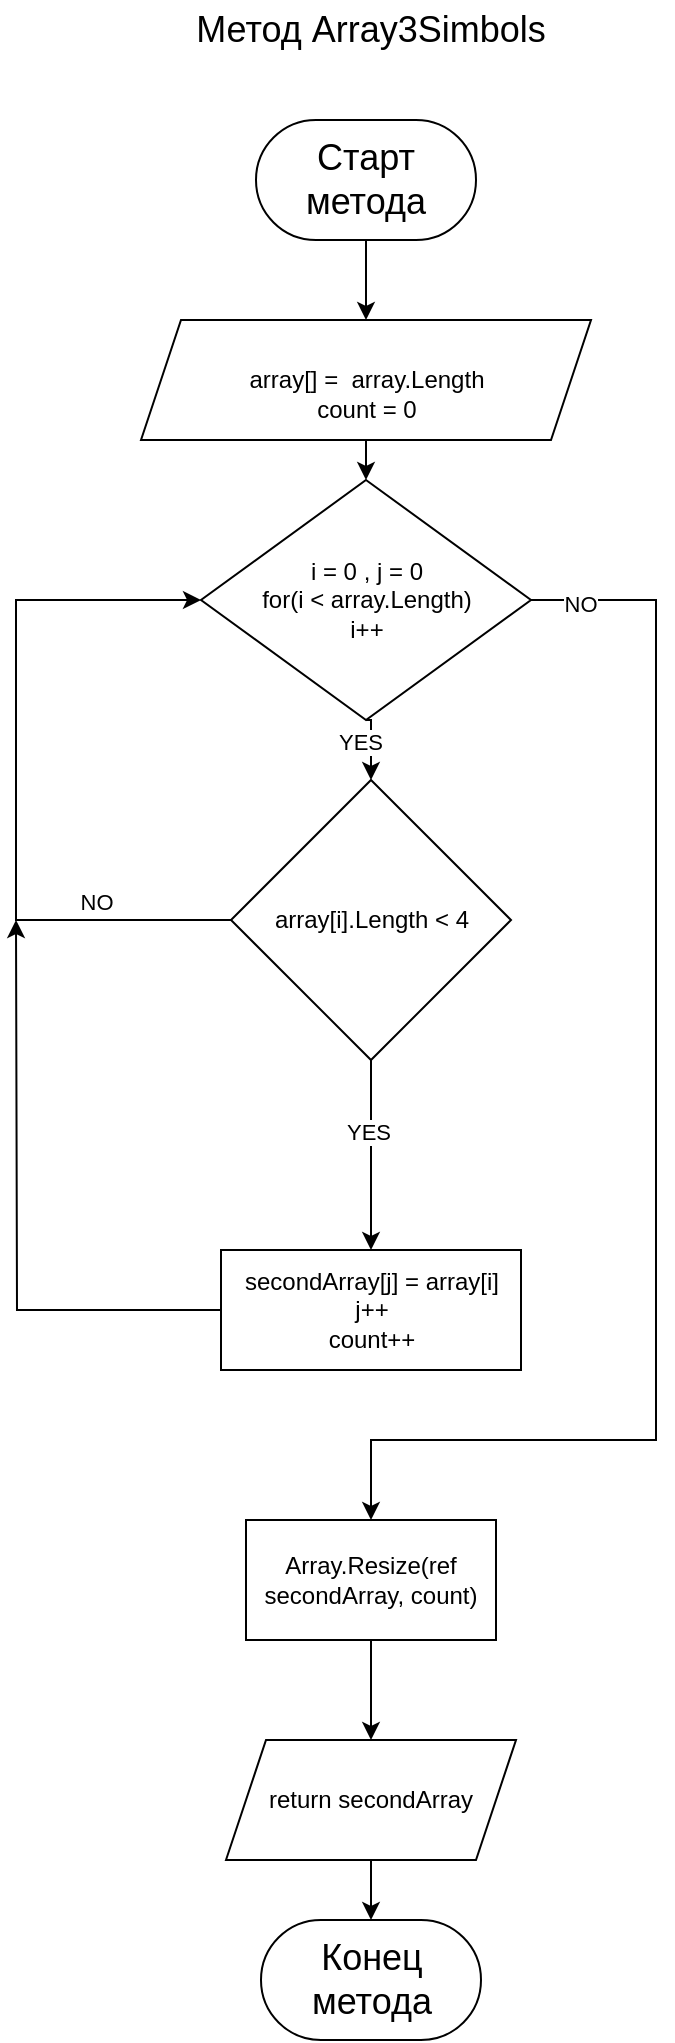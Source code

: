 <mxfile version="21.1.1" type="device">
  <diagram name="Страница 1" id="LG3OhORqMKGblikTHLN8">
    <mxGraphModel dx="742" dy="1888" grid="1" gridSize="10" guides="1" tooltips="1" connect="1" arrows="1" fold="1" page="1" pageScale="1" pageWidth="827" pageHeight="1169" math="0" shadow="0">
      <root>
        <mxCell id="0" />
        <mxCell id="1" parent="0" />
        <mxCell id="bpuN4qRB9xjqteAmPjAy-14" style="edgeStyle=orthogonalEdgeStyle;rounded=0;orthogonalLoop=1;jettySize=auto;html=1;exitX=0.5;exitY=1;exitDx=0;exitDy=0;entryX=0.5;entryY=0;entryDx=0;entryDy=0;" edge="1" parent="1" source="bpuN4qRB9xjqteAmPjAy-2" target="bpuN4qRB9xjqteAmPjAy-3">
          <mxGeometry relative="1" as="geometry" />
        </mxCell>
        <mxCell id="bpuN4qRB9xjqteAmPjAy-2" value="&lt;font style=&quot;font-size: 18px;&quot;&gt;Старт метода&lt;/font&gt;" style="rounded=1;whiteSpace=wrap;html=1;arcSize=50;" vertex="1" parent="1">
          <mxGeometry x="320" y="20" width="110" height="60" as="geometry" />
        </mxCell>
        <mxCell id="bpuN4qRB9xjqteAmPjAy-13" style="edgeStyle=orthogonalEdgeStyle;rounded=0;orthogonalLoop=1;jettySize=auto;html=1;exitX=0.5;exitY=1;exitDx=0;exitDy=0;entryX=0.5;entryY=0;entryDx=0;entryDy=0;" edge="1" parent="1" source="bpuN4qRB9xjqteAmPjAy-3" target="bpuN4qRB9xjqteAmPjAy-4">
          <mxGeometry relative="1" as="geometry" />
        </mxCell>
        <mxCell id="bpuN4qRB9xjqteAmPjAy-3" value="&lt;br&gt;array[] =&amp;nbsp; array.Length&lt;br&gt;count = 0" style="shape=parallelogram;perimeter=parallelogramPerimeter;whiteSpace=wrap;html=1;fixedSize=1;" vertex="1" parent="1">
          <mxGeometry x="262.5" y="120" width="225" height="60" as="geometry" />
        </mxCell>
        <mxCell id="bpuN4qRB9xjqteAmPjAy-17" style="edgeStyle=orthogonalEdgeStyle;rounded=0;orthogonalLoop=1;jettySize=auto;html=1;exitX=0.5;exitY=1;exitDx=0;exitDy=0;entryX=0.5;entryY=0;entryDx=0;entryDy=0;" edge="1" parent="1" source="bpuN4qRB9xjqteAmPjAy-4" target="bpuN4qRB9xjqteAmPjAy-5">
          <mxGeometry relative="1" as="geometry" />
        </mxCell>
        <mxCell id="bpuN4qRB9xjqteAmPjAy-23" style="edgeStyle=orthogonalEdgeStyle;rounded=0;orthogonalLoop=1;jettySize=auto;html=1;exitX=1;exitY=0.5;exitDx=0;exitDy=0;entryX=0.5;entryY=0;entryDx=0;entryDy=0;" edge="1" parent="1" source="bpuN4qRB9xjqteAmPjAy-4" target="bpuN4qRB9xjqteAmPjAy-24">
          <mxGeometry relative="1" as="geometry">
            <mxPoint x="480" y="340" as="targetPoint" />
            <Array as="points">
              <mxPoint x="520" y="260" />
              <mxPoint x="520" y="680" />
              <mxPoint x="378" y="680" />
            </Array>
          </mxGeometry>
        </mxCell>
        <mxCell id="bpuN4qRB9xjqteAmPjAy-4" value="i = 0 , j = 0&lt;br&gt;for(i &amp;lt; array.Length)&lt;br&gt;i++" style="rhombus;whiteSpace=wrap;html=1;" vertex="1" parent="1">
          <mxGeometry x="292.5" y="200" width="165" height="120" as="geometry" />
        </mxCell>
        <mxCell id="bpuN4qRB9xjqteAmPjAy-10" style="edgeStyle=orthogonalEdgeStyle;rounded=0;orthogonalLoop=1;jettySize=auto;html=1;exitX=0;exitY=0.5;exitDx=0;exitDy=0;entryX=0;entryY=0.5;entryDx=0;entryDy=0;" edge="1" parent="1" source="bpuN4qRB9xjqteAmPjAy-5" target="bpuN4qRB9xjqteAmPjAy-4">
          <mxGeometry relative="1" as="geometry">
            <Array as="points">
              <mxPoint x="200" y="420" />
              <mxPoint x="200" y="260" />
            </Array>
          </mxGeometry>
        </mxCell>
        <mxCell id="bpuN4qRB9xjqteAmPjAy-11" value="NO" style="edgeLabel;html=1;align=center;verticalAlign=middle;resizable=0;points=[];" vertex="1" connectable="0" parent="bpuN4qRB9xjqteAmPjAy-10">
          <mxGeometry x="-0.09" y="1" relative="1" as="geometry">
            <mxPoint x="41" y="47" as="offset" />
          </mxGeometry>
        </mxCell>
        <mxCell id="bpuN4qRB9xjqteAmPjAy-21" value="" style="edgeStyle=orthogonalEdgeStyle;rounded=0;orthogonalLoop=1;jettySize=auto;html=1;" edge="1" parent="1" source="bpuN4qRB9xjqteAmPjAy-5" target="bpuN4qRB9xjqteAmPjAy-6">
          <mxGeometry relative="1" as="geometry" />
        </mxCell>
        <mxCell id="bpuN4qRB9xjqteAmPjAy-22" value="YES" style="edgeLabel;html=1;align=center;verticalAlign=middle;resizable=0;points=[];" vertex="1" connectable="0" parent="bpuN4qRB9xjqteAmPjAy-21">
          <mxGeometry x="-0.242" y="-2" relative="1" as="geometry">
            <mxPoint as="offset" />
          </mxGeometry>
        </mxCell>
        <mxCell id="bpuN4qRB9xjqteAmPjAy-5" value="array[i].Length &amp;lt; 4" style="rhombus;whiteSpace=wrap;html=1;" vertex="1" parent="1">
          <mxGeometry x="307.5" y="350" width="140" height="140" as="geometry" />
        </mxCell>
        <mxCell id="bpuN4qRB9xjqteAmPjAy-28" style="edgeStyle=orthogonalEdgeStyle;rounded=0;orthogonalLoop=1;jettySize=auto;html=1;exitX=0;exitY=0.5;exitDx=0;exitDy=0;" edge="1" parent="1" source="bpuN4qRB9xjqteAmPjAy-6">
          <mxGeometry relative="1" as="geometry">
            <mxPoint x="200" y="420" as="targetPoint" />
          </mxGeometry>
        </mxCell>
        <mxCell id="bpuN4qRB9xjqteAmPjAy-6" value="secondArray[j] = array[i]&lt;br&gt;j++&lt;br&gt;count++" style="rounded=0;whiteSpace=wrap;html=1;" vertex="1" parent="1">
          <mxGeometry x="302.5" y="585" width="150" height="60" as="geometry" />
        </mxCell>
        <mxCell id="bpuN4qRB9xjqteAmPjAy-15" value="&lt;font style=&quot;font-size: 18px;&quot;&gt;Метод Array3Simbols&lt;/font&gt;" style="text;html=1;strokeColor=none;fillColor=none;align=center;verticalAlign=middle;whiteSpace=wrap;rounded=0;" vertex="1" parent="1">
          <mxGeometry x="280" y="-40" width="195" height="30" as="geometry" />
        </mxCell>
        <mxCell id="bpuN4qRB9xjqteAmPjAy-27" style="edgeStyle=orthogonalEdgeStyle;rounded=0;orthogonalLoop=1;jettySize=auto;html=1;exitX=0.5;exitY=1;exitDx=0;exitDy=0;entryX=0.5;entryY=0;entryDx=0;entryDy=0;" edge="1" parent="1" source="bpuN4qRB9xjqteAmPjAy-24" target="bpuN4qRB9xjqteAmPjAy-26">
          <mxGeometry relative="1" as="geometry" />
        </mxCell>
        <mxCell id="bpuN4qRB9xjqteAmPjAy-24" value="Array.Resize(ref secondArray, count)" style="rounded=0;whiteSpace=wrap;html=1;" vertex="1" parent="1">
          <mxGeometry x="315" y="720" width="125" height="60" as="geometry" />
        </mxCell>
        <mxCell id="bpuN4qRB9xjqteAmPjAy-30" style="edgeStyle=orthogonalEdgeStyle;rounded=0;orthogonalLoop=1;jettySize=auto;html=1;exitX=0.5;exitY=1;exitDx=0;exitDy=0;entryX=0.5;entryY=0;entryDx=0;entryDy=0;" edge="1" parent="1" source="bpuN4qRB9xjqteAmPjAy-26" target="bpuN4qRB9xjqteAmPjAy-29">
          <mxGeometry relative="1" as="geometry" />
        </mxCell>
        <mxCell id="bpuN4qRB9xjqteAmPjAy-26" value="return secondArray" style="shape=parallelogram;perimeter=parallelogramPerimeter;whiteSpace=wrap;html=1;fixedSize=1;" vertex="1" parent="1">
          <mxGeometry x="305" y="830" width="145" height="60" as="geometry" />
        </mxCell>
        <mxCell id="bpuN4qRB9xjqteAmPjAy-29" value="&lt;font style=&quot;font-size: 18px;&quot;&gt;Конец метода&lt;/font&gt;" style="rounded=1;whiteSpace=wrap;html=1;arcSize=50;" vertex="1" parent="1">
          <mxGeometry x="322.5" y="920" width="110" height="60" as="geometry" />
        </mxCell>
        <mxCell id="bpuN4qRB9xjqteAmPjAy-31" value="YES" style="edgeLabel;html=1;align=center;verticalAlign=middle;resizable=0;points=[];" vertex="1" connectable="0" parent="1">
          <mxGeometry x="385.5" y="536" as="geometry">
            <mxPoint x="-14" y="-205" as="offset" />
          </mxGeometry>
        </mxCell>
        <mxCell id="bpuN4qRB9xjqteAmPjAy-32" value="NO" style="edgeLabel;html=1;align=center;verticalAlign=middle;resizable=0;points=[];" vertex="1" connectable="0" parent="1">
          <mxGeometry x="250" y="420.5" as="geometry">
            <mxPoint x="232" y="-159" as="offset" />
          </mxGeometry>
        </mxCell>
      </root>
    </mxGraphModel>
  </diagram>
</mxfile>
